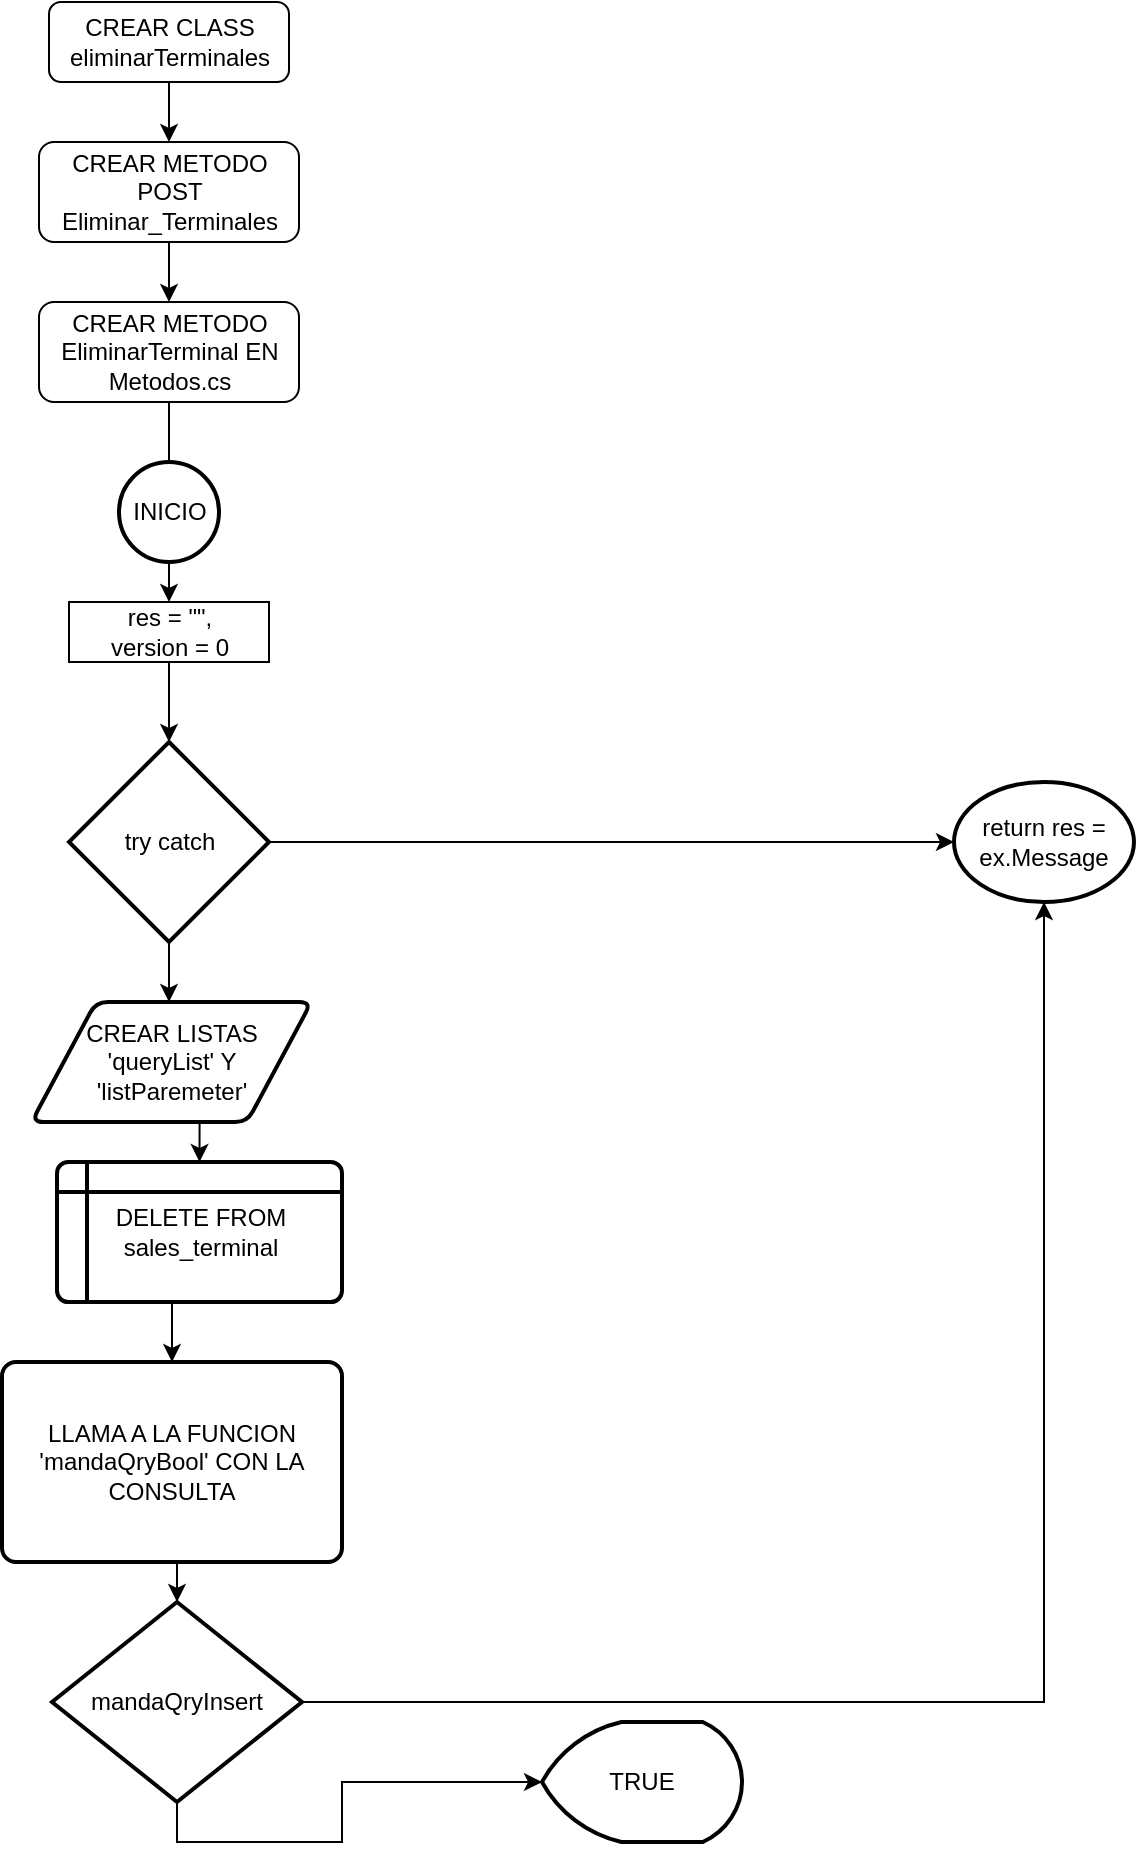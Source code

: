 <mxfile version="22.1.18" type="github">
  <diagram id="C5RBs43oDa-KdzZeNtuy" name="Page-1">
    <mxGraphModel dx="897" dy="588" grid="1" gridSize="10" guides="1" tooltips="1" connect="1" arrows="1" fold="1" page="1" pageScale="1" pageWidth="827" pageHeight="1169" math="0" shadow="0">
      <root>
        <mxCell id="WIyWlLk6GJQsqaUBKTNV-0" />
        <mxCell id="WIyWlLk6GJQsqaUBKTNV-1" parent="WIyWlLk6GJQsqaUBKTNV-0" />
        <mxCell id="uEfovSPP1sDSv2XOrUWZ-0" style="edgeStyle=orthogonalEdgeStyle;rounded=0;orthogonalLoop=1;jettySize=auto;html=1;exitX=0.5;exitY=1;exitDx=0;exitDy=0;entryX=0.5;entryY=0;entryDx=0;entryDy=0;" edge="1" parent="WIyWlLk6GJQsqaUBKTNV-1" source="uEfovSPP1sDSv2XOrUWZ-1" target="uEfovSPP1sDSv2XOrUWZ-3">
          <mxGeometry relative="1" as="geometry" />
        </mxCell>
        <mxCell id="uEfovSPP1sDSv2XOrUWZ-1" value="CREAR CLASS eliminarTerminales" style="rounded=1;whiteSpace=wrap;html=1;fontSize=12;glass=0;strokeWidth=1;shadow=0;" vertex="1" parent="WIyWlLk6GJQsqaUBKTNV-1">
          <mxGeometry x="67.5" width="120" height="40" as="geometry" />
        </mxCell>
        <mxCell id="uEfovSPP1sDSv2XOrUWZ-2" style="edgeStyle=orthogonalEdgeStyle;rounded=0;orthogonalLoop=1;jettySize=auto;html=1;exitX=0.5;exitY=1;exitDx=0;exitDy=0;entryX=0.5;entryY=0;entryDx=0;entryDy=0;" edge="1" parent="WIyWlLk6GJQsqaUBKTNV-1" source="uEfovSPP1sDSv2XOrUWZ-3" target="uEfovSPP1sDSv2XOrUWZ-5">
          <mxGeometry relative="1" as="geometry" />
        </mxCell>
        <mxCell id="uEfovSPP1sDSv2XOrUWZ-3" value="CREAR METODO POST Eliminar_Terminales" style="rounded=1;whiteSpace=wrap;html=1;" vertex="1" parent="WIyWlLk6GJQsqaUBKTNV-1">
          <mxGeometry x="62.5" y="70" width="130" height="50" as="geometry" />
        </mxCell>
        <mxCell id="uEfovSPP1sDSv2XOrUWZ-4" value="" style="edgeStyle=orthogonalEdgeStyle;rounded=0;orthogonalLoop=1;jettySize=auto;html=1;" edge="1" parent="WIyWlLk6GJQsqaUBKTNV-1" source="uEfovSPP1sDSv2XOrUWZ-5" target="uEfovSPP1sDSv2XOrUWZ-8">
          <mxGeometry relative="1" as="geometry" />
        </mxCell>
        <mxCell id="uEfovSPP1sDSv2XOrUWZ-5" value="CREAR METODO EliminarTerminal EN Metodos.cs" style="rounded=1;whiteSpace=wrap;html=1;" vertex="1" parent="WIyWlLk6GJQsqaUBKTNV-1">
          <mxGeometry x="62.5" y="150" width="130" height="50" as="geometry" />
        </mxCell>
        <mxCell id="uEfovSPP1sDSv2XOrUWZ-6" value="INICIO" style="strokeWidth=2;html=1;shape=mxgraph.flowchart.start_2;whiteSpace=wrap;" vertex="1" parent="WIyWlLk6GJQsqaUBKTNV-1">
          <mxGeometry x="102.5" y="230" width="50" height="50" as="geometry" />
        </mxCell>
        <mxCell id="uEfovSPP1sDSv2XOrUWZ-7" value="" style="edgeStyle=orthogonalEdgeStyle;rounded=0;orthogonalLoop=1;jettySize=auto;html=1;" edge="1" parent="WIyWlLk6GJQsqaUBKTNV-1" source="uEfovSPP1sDSv2XOrUWZ-8" target="uEfovSPP1sDSv2XOrUWZ-10">
          <mxGeometry relative="1" as="geometry" />
        </mxCell>
        <mxCell id="uEfovSPP1sDSv2XOrUWZ-8" value="res = &quot;&quot;,&lt;br&gt;version = 0" style="rounded=0;whiteSpace=wrap;html=1;" vertex="1" parent="WIyWlLk6GJQsqaUBKTNV-1">
          <mxGeometry x="77.5" y="300" width="100" height="30" as="geometry" />
        </mxCell>
        <mxCell id="uEfovSPP1sDSv2XOrUWZ-9" style="edgeStyle=orthogonalEdgeStyle;rounded=0;orthogonalLoop=1;jettySize=auto;html=1;exitX=0.5;exitY=1;exitDx=0;exitDy=0;exitPerimeter=0;entryX=0.5;entryY=0;entryDx=0;entryDy=0;" edge="1" parent="WIyWlLk6GJQsqaUBKTNV-1" source="uEfovSPP1sDSv2XOrUWZ-10">
          <mxGeometry relative="1" as="geometry">
            <mxPoint x="127.5" y="500" as="targetPoint" />
          </mxGeometry>
        </mxCell>
        <mxCell id="uEfovSPP1sDSv2XOrUWZ-10" value="try catch" style="strokeWidth=2;html=1;shape=mxgraph.flowchart.decision;whiteSpace=wrap;" vertex="1" parent="WIyWlLk6GJQsqaUBKTNV-1">
          <mxGeometry x="77.5" y="370" width="100" height="100" as="geometry" />
        </mxCell>
        <mxCell id="uEfovSPP1sDSv2XOrUWZ-11" value="return res = ex.Message" style="strokeWidth=2;html=1;shape=mxgraph.flowchart.start_1;whiteSpace=wrap;" vertex="1" parent="WIyWlLk6GJQsqaUBKTNV-1">
          <mxGeometry x="520" y="390" width="90" height="60" as="geometry" />
        </mxCell>
        <mxCell id="uEfovSPP1sDSv2XOrUWZ-12" style="edgeStyle=orthogonalEdgeStyle;rounded=0;orthogonalLoop=1;jettySize=auto;html=1;exitX=1;exitY=0.5;exitDx=0;exitDy=0;exitPerimeter=0;entryX=0;entryY=0.5;entryDx=0;entryDy=0;entryPerimeter=0;" edge="1" parent="WIyWlLk6GJQsqaUBKTNV-1" source="uEfovSPP1sDSv2XOrUWZ-10" target="uEfovSPP1sDSv2XOrUWZ-11">
          <mxGeometry relative="1" as="geometry" />
        </mxCell>
        <mxCell id="uEfovSPP1sDSv2XOrUWZ-13" value="CREAR LISTAS &#39;queryList&#39; Y &#39;listParemeter&#39;" style="shape=parallelogram;html=1;strokeWidth=2;perimeter=parallelogramPerimeter;whiteSpace=wrap;rounded=1;arcSize=12;size=0.23;" vertex="1" parent="WIyWlLk6GJQsqaUBKTNV-1">
          <mxGeometry x="58.75" y="500" width="140" height="60" as="geometry" />
        </mxCell>
        <mxCell id="uEfovSPP1sDSv2XOrUWZ-14" style="edgeStyle=orthogonalEdgeStyle;rounded=0;orthogonalLoop=1;jettySize=auto;html=1;exitX=0.5;exitY=1;exitDx=0;exitDy=0;entryX=0.5;entryY=0;entryDx=0;entryDy=0;" edge="1" parent="WIyWlLk6GJQsqaUBKTNV-1" source="uEfovSPP1sDSv2XOrUWZ-15">
          <mxGeometry relative="1" as="geometry">
            <mxPoint x="129" y="680" as="targetPoint" />
          </mxGeometry>
        </mxCell>
        <mxCell id="uEfovSPP1sDSv2XOrUWZ-15" value="DELETE FROM sales_terminal" style="shape=internalStorage;whiteSpace=wrap;html=1;dx=15;dy=15;rounded=1;arcSize=8;strokeWidth=2;" vertex="1" parent="WIyWlLk6GJQsqaUBKTNV-1">
          <mxGeometry x="71.5" y="580" width="142.5" height="70" as="geometry" />
        </mxCell>
        <mxCell id="uEfovSPP1sDSv2XOrUWZ-16" value="LLAMA A LA FUNCION &#39;mandaQryBool&#39; CON LA CONSULTA" style="rounded=1;whiteSpace=wrap;html=1;absoluteArcSize=1;arcSize=14;strokeWidth=2;" vertex="1" parent="WIyWlLk6GJQsqaUBKTNV-1">
          <mxGeometry x="44" y="680" width="170" height="100" as="geometry" />
        </mxCell>
        <mxCell id="uEfovSPP1sDSv2XOrUWZ-17" value="mandaQryInsert" style="strokeWidth=2;html=1;shape=mxgraph.flowchart.decision;whiteSpace=wrap;" vertex="1" parent="WIyWlLk6GJQsqaUBKTNV-1">
          <mxGeometry x="69" y="800" width="125" height="100" as="geometry" />
        </mxCell>
        <mxCell id="uEfovSPP1sDSv2XOrUWZ-18" value="TRUE" style="strokeWidth=2;html=1;shape=mxgraph.flowchart.display;whiteSpace=wrap;" vertex="1" parent="WIyWlLk6GJQsqaUBKTNV-1">
          <mxGeometry x="314" y="860" width="100" height="60" as="geometry" />
        </mxCell>
        <mxCell id="uEfovSPP1sDSv2XOrUWZ-19" style="edgeStyle=orthogonalEdgeStyle;rounded=0;orthogonalLoop=1;jettySize=auto;html=1;exitX=1;exitY=0.5;exitDx=0;exitDy=0;exitPerimeter=0;entryX=0.5;entryY=1;entryDx=0;entryDy=0;entryPerimeter=0;" edge="1" parent="WIyWlLk6GJQsqaUBKTNV-1" source="uEfovSPP1sDSv2XOrUWZ-17" target="uEfovSPP1sDSv2XOrUWZ-11">
          <mxGeometry relative="1" as="geometry" />
        </mxCell>
        <mxCell id="uEfovSPP1sDSv2XOrUWZ-20" style="edgeStyle=orthogonalEdgeStyle;rounded=0;orthogonalLoop=1;jettySize=auto;html=1;exitX=0.5;exitY=1;exitDx=0;exitDy=0;exitPerimeter=0;entryX=0;entryY=0.5;entryDx=0;entryDy=0;entryPerimeter=0;" edge="1" parent="WIyWlLk6GJQsqaUBKTNV-1" source="uEfovSPP1sDSv2XOrUWZ-17" target="uEfovSPP1sDSv2XOrUWZ-18">
          <mxGeometry relative="1" as="geometry">
            <mxPoint x="244.0" y="730.0" as="targetPoint" />
            <Array as="points">
              <mxPoint x="132" y="920" />
              <mxPoint x="214" y="920" />
              <mxPoint x="214" y="890" />
            </Array>
          </mxGeometry>
        </mxCell>
        <mxCell id="uEfovSPP1sDSv2XOrUWZ-21" style="edgeStyle=orthogonalEdgeStyle;rounded=0;orthogonalLoop=1;jettySize=auto;html=1;exitX=0.5;exitY=1;exitDx=0;exitDy=0;entryX=0.5;entryY=0;entryDx=0;entryDy=0;entryPerimeter=0;" edge="1" parent="WIyWlLk6GJQsqaUBKTNV-1" source="uEfovSPP1sDSv2XOrUWZ-16" target="uEfovSPP1sDSv2XOrUWZ-17">
          <mxGeometry relative="1" as="geometry" />
        </mxCell>
        <mxCell id="uEfovSPP1sDSv2XOrUWZ-22" style="edgeStyle=orthogonalEdgeStyle;rounded=0;orthogonalLoop=1;jettySize=auto;html=1;exitX=0.5;exitY=1;exitDx=0;exitDy=0;entryX=0.5;entryY=0;entryDx=0;entryDy=0;" edge="1" parent="WIyWlLk6GJQsqaUBKTNV-1" source="uEfovSPP1sDSv2XOrUWZ-13" target="uEfovSPP1sDSv2XOrUWZ-15">
          <mxGeometry relative="1" as="geometry">
            <mxPoint x="137.5" y="575" as="targetPoint" />
          </mxGeometry>
        </mxCell>
      </root>
    </mxGraphModel>
  </diagram>
</mxfile>
